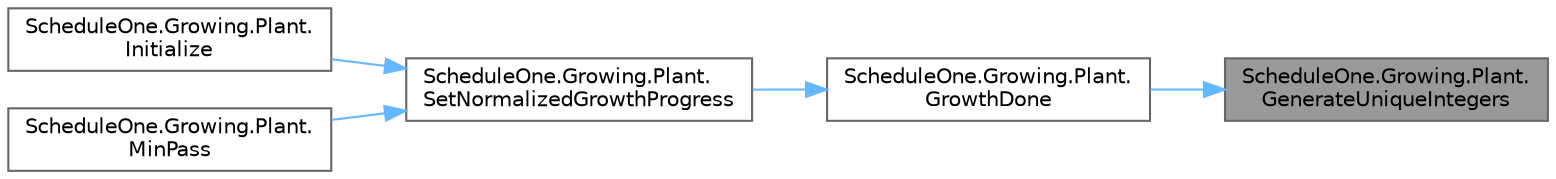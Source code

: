 digraph "ScheduleOne.Growing.Plant.GenerateUniqueIntegers"
{
 // LATEX_PDF_SIZE
  bgcolor="transparent";
  edge [fontname=Helvetica,fontsize=10,labelfontname=Helvetica,labelfontsize=10];
  node [fontname=Helvetica,fontsize=10,shape=box,height=0.2,width=0.4];
  rankdir="RL";
  Node1 [id="Node000001",label="ScheduleOne.Growing.Plant.\lGenerateUniqueIntegers",height=0.2,width=0.4,color="gray40", fillcolor="grey60", style="filled", fontcolor="black",tooltip=" "];
  Node1 -> Node2 [id="edge1_Node000001_Node000002",dir="back",color="steelblue1",style="solid",tooltip=" "];
  Node2 [id="Node000002",label="ScheduleOne.Growing.Plant.\lGrowthDone",height=0.2,width=0.4,color="grey40", fillcolor="white", style="filled",URL="$class_schedule_one_1_1_growing_1_1_plant.html#ac18665266c60783ded3f4c98aaf3f593",tooltip=" "];
  Node2 -> Node3 [id="edge2_Node000002_Node000003",dir="back",color="steelblue1",style="solid",tooltip=" "];
  Node3 [id="Node000003",label="ScheduleOne.Growing.Plant.\lSetNormalizedGrowthProgress",height=0.2,width=0.4,color="grey40", fillcolor="white", style="filled",URL="$class_schedule_one_1_1_growing_1_1_plant.html#a01148d26557b1ea26e3c98df4b6d702d",tooltip=" "];
  Node3 -> Node4 [id="edge3_Node000003_Node000004",dir="back",color="steelblue1",style="solid",tooltip=" "];
  Node4 [id="Node000004",label="ScheduleOne.Growing.Plant.\lInitialize",height=0.2,width=0.4,color="grey40", fillcolor="white", style="filled",URL="$class_schedule_one_1_1_growing_1_1_plant.html#a2165fa682a714fefc1313c9c73cae6df",tooltip=" "];
  Node3 -> Node5 [id="edge4_Node000003_Node000005",dir="back",color="steelblue1",style="solid",tooltip=" "];
  Node5 [id="Node000005",label="ScheduleOne.Growing.Plant.\lMinPass",height=0.2,width=0.4,color="grey40", fillcolor="white", style="filled",URL="$class_schedule_one_1_1_growing_1_1_plant.html#ae2d5d9b634565a620141d293298bf934",tooltip=" "];
}
